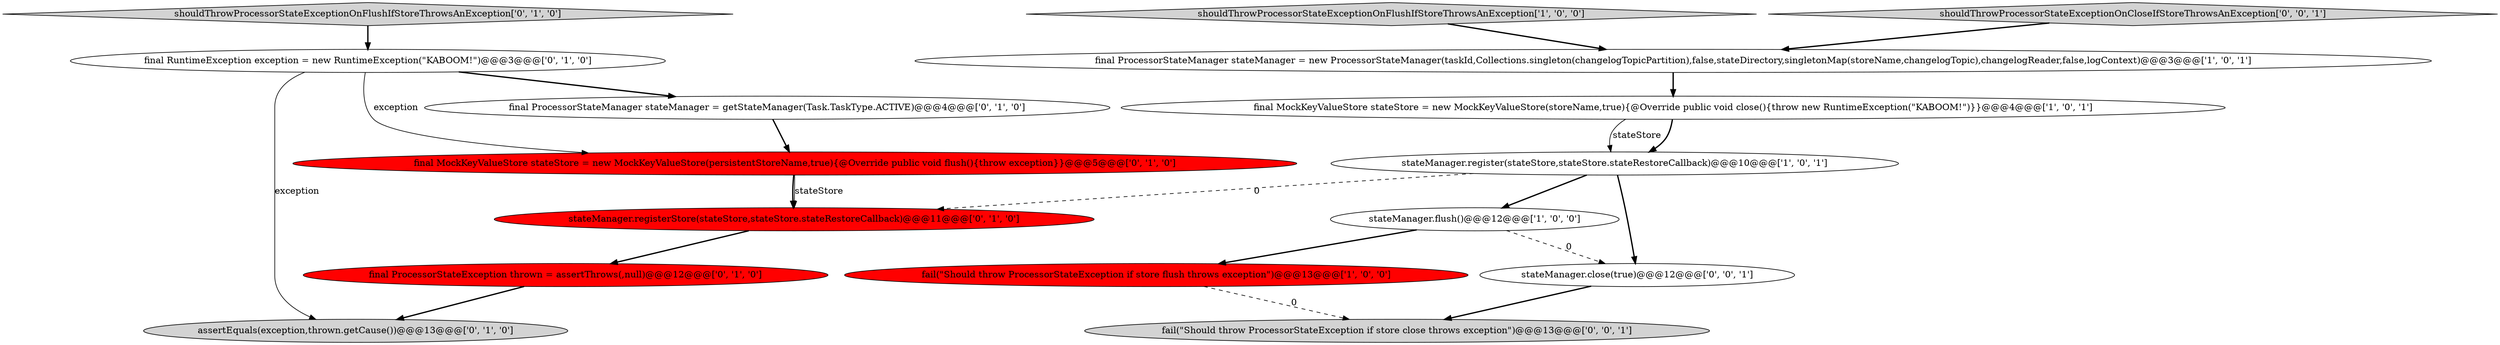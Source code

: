 digraph {
5 [style = filled, label = "fail(\"Should throw ProcessorStateException if store flush throws exception\")@@@13@@@['1', '0', '0']", fillcolor = red, shape = ellipse image = "AAA1AAABBB1BBB"];
6 [style = filled, label = "final ProcessorStateManager stateManager = getStateManager(Task.TaskType.ACTIVE)@@@4@@@['0', '1', '0']", fillcolor = white, shape = ellipse image = "AAA0AAABBB2BBB"];
2 [style = filled, label = "shouldThrowProcessorStateExceptionOnFlushIfStoreThrowsAnException['1', '0', '0']", fillcolor = lightgray, shape = diamond image = "AAA0AAABBB1BBB"];
11 [style = filled, label = "final ProcessorStateException thrown = assertThrows(,null)@@@12@@@['0', '1', '0']", fillcolor = red, shape = ellipse image = "AAA1AAABBB2BBB"];
14 [style = filled, label = "fail(\"Should throw ProcessorStateException if store close throws exception\")@@@13@@@['0', '0', '1']", fillcolor = lightgray, shape = ellipse image = "AAA0AAABBB3BBB"];
3 [style = filled, label = "stateManager.register(stateStore,stateStore.stateRestoreCallback)@@@10@@@['1', '0', '1']", fillcolor = white, shape = ellipse image = "AAA0AAABBB1BBB"];
1 [style = filled, label = "final ProcessorStateManager stateManager = new ProcessorStateManager(taskId,Collections.singleton(changelogTopicPartition),false,stateDirectory,singletonMap(storeName,changelogTopic),changelogReader,false,logContext)@@@3@@@['1', '0', '1']", fillcolor = white, shape = ellipse image = "AAA0AAABBB1BBB"];
0 [style = filled, label = "final MockKeyValueStore stateStore = new MockKeyValueStore(storeName,true){@Override public void close(){throw new RuntimeException(\"KABOOM!\")}}@@@4@@@['1', '0', '1']", fillcolor = white, shape = ellipse image = "AAA0AAABBB1BBB"];
9 [style = filled, label = "stateManager.registerStore(stateStore,stateStore.stateRestoreCallback)@@@11@@@['0', '1', '0']", fillcolor = red, shape = ellipse image = "AAA1AAABBB2BBB"];
15 [style = filled, label = "shouldThrowProcessorStateExceptionOnCloseIfStoreThrowsAnException['0', '0', '1']", fillcolor = lightgray, shape = diamond image = "AAA0AAABBB3BBB"];
10 [style = filled, label = "final RuntimeException exception = new RuntimeException(\"KABOOM!\")@@@3@@@['0', '1', '0']", fillcolor = white, shape = ellipse image = "AAA0AAABBB2BBB"];
12 [style = filled, label = "assertEquals(exception,thrown.getCause())@@@13@@@['0', '1', '0']", fillcolor = lightgray, shape = ellipse image = "AAA0AAABBB2BBB"];
8 [style = filled, label = "shouldThrowProcessorStateExceptionOnFlushIfStoreThrowsAnException['0', '1', '0']", fillcolor = lightgray, shape = diamond image = "AAA0AAABBB2BBB"];
4 [style = filled, label = "stateManager.flush()@@@12@@@['1', '0', '0']", fillcolor = white, shape = ellipse image = "AAA0AAABBB1BBB"];
13 [style = filled, label = "stateManager.close(true)@@@12@@@['0', '0', '1']", fillcolor = white, shape = ellipse image = "AAA0AAABBB3BBB"];
7 [style = filled, label = "final MockKeyValueStore stateStore = new MockKeyValueStore(persistentStoreName,true){@Override public void flush(){throw exception}}@@@5@@@['0', '1', '0']", fillcolor = red, shape = ellipse image = "AAA1AAABBB2BBB"];
0->3 [style = bold, label=""];
8->10 [style = bold, label=""];
5->14 [style = dashed, label="0"];
9->11 [style = bold, label=""];
2->1 [style = bold, label=""];
10->7 [style = solid, label="exception"];
11->12 [style = bold, label=""];
1->0 [style = bold, label=""];
3->4 [style = bold, label=""];
10->6 [style = bold, label=""];
10->12 [style = solid, label="exception"];
7->9 [style = bold, label=""];
7->9 [style = solid, label="stateStore"];
3->9 [style = dashed, label="0"];
3->13 [style = bold, label=""];
0->3 [style = solid, label="stateStore"];
6->7 [style = bold, label=""];
4->13 [style = dashed, label="0"];
4->5 [style = bold, label=""];
13->14 [style = bold, label=""];
15->1 [style = bold, label=""];
}

